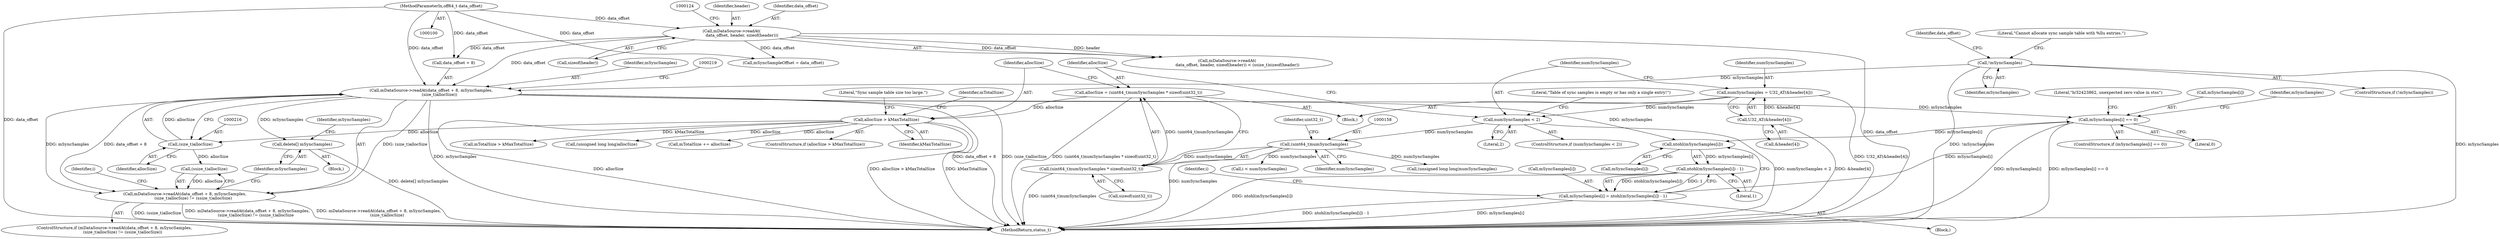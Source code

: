 digraph "0_Android_7fa3f552a6f34ed05c15e64ea30b8eed53f77a41@API" {
"1000210" [label="(Call,mDataSource->readAt(data_offset + 8, mSyncSamples,\n             (size_t)allocSize))"];
"1000118" [label="(Call,mDataSource->readAt(\n                data_offset, header, sizeof(header)))"];
"1000101" [label="(MethodParameterIn,off64_t data_offset)"];
"1000198" [label="(Call,!mSyncSamples)"];
"1000215" [label="(Call,(size_t)allocSize)"];
"1000163" [label="(Call,allocSize > kMaxTotalSize)"];
"1000154" [label="(Call,allocSize = (uint64_t)numSyncSamples * sizeof(uint32_t))"];
"1000156" [label="(Call,(uint64_t)numSyncSamples * sizeof(uint32_t))"];
"1000157" [label="(Call,(uint64_t)numSyncSamples)"];
"1000147" [label="(Call,numSyncSamples < 2)"];
"1000139" [label="(Call,numSyncSamples = U32_AT(&header[4]))"];
"1000141" [label="(Call,U32_AT(&header[4]))"];
"1000209" [label="(Call,mDataSource->readAt(data_offset + 8, mSyncSamples,\n             (size_t)allocSize) != (ssize_t)allocSize)"];
"1000222" [label="(Call,delete[] mSyncSamples)"];
"1000241" [label="(Call,mSyncSamples[i] == 0)"];
"1000255" [label="(Call,ntohl(mSyncSamples[i]))"];
"1000254" [label="(Call,ntohl(mSyncSamples[i]) - 1)"];
"1000250" [label="(Call,mSyncSamples[i] = ntohl(mSyncSamples[i]) - 1)"];
"1000221" [label="(Block,)"];
"1000198" [label="(Call,!mSyncSamples)"];
"1000209" [label="(Call,mDataSource->readAt(data_offset + 8, mSyncSamples,\n             (size_t)allocSize) != (ssize_t)allocSize)"];
"1000172" [label="(Identifier,mTotalSize)"];
"1000163" [label="(Call,allocSize > kMaxTotalSize)"];
"1000199" [label="(Identifier,mSyncSamples)"];
"1000212" [label="(Identifier,data_offset)"];
"1000175" [label="(Call,mTotalSize > kMaxTotalSize)"];
"1000255" [label="(Call,ntohl(mSyncSamples[i]))"];
"1000218" [label="(Call,(ssize_t)allocSize)"];
"1000160" [label="(Call,sizeof(uint32_t))"];
"1000211" [label="(Call,data_offset + 8)"];
"1000146" [label="(ControlStructure,if (numSyncSamples < 2))"];
"1000256" [label="(Call,mSyncSamples[i])"];
"1000234" [label="(Call,i < numSyncSamples)"];
"1000197" [label="(ControlStructure,if (!mSyncSamples))"];
"1000147" [label="(Call,numSyncSamples < 2)"];
"1000142" [label="(Call,&header[4])"];
"1000238" [label="(Identifier,i)"];
"1000156" [label="(Call,(uint64_t)numSyncSamples * sizeof(uint32_t))"];
"1000118" [label="(Call,mDataSource->readAt(\n                data_offset, header, sizeof(header)))"];
"1000222" [label="(Call,delete[] mSyncSamples)"];
"1000181" [label="(Call,(unsigned long long)allocSize)"];
"1000141" [label="(Call,U32_AT(&header[4]))"];
"1000214" [label="(Identifier,mSyncSamples)"];
"1000149" [label="(Literal,2)"];
"1000155" [label="(Identifier,allocSize)"];
"1000171" [label="(Call,mTotalSize += allocSize)"];
"1000162" [label="(ControlStructure,if (allocSize > kMaxTotalSize))"];
"1000240" [label="(ControlStructure,if (mSyncSamples[i] == 0))"];
"1000241" [label="(Call,mSyncSamples[i] == 0)"];
"1000165" [label="(Identifier,kMaxTotalSize)"];
"1000254" [label="(Call,ntohl(mSyncSamples[i]) - 1)"];
"1000251" [label="(Call,mSyncSamples[i])"];
"1000140" [label="(Identifier,numSyncSamples)"];
"1000242" [label="(Call,mSyncSamples[i])"];
"1000259" [label="(Literal,1)"];
"1000208" [label="(ControlStructure,if (mDataSource->readAt(data_offset + 8, mSyncSamples,\n             (size_t)allocSize) != (ssize_t)allocSize))"];
"1000202" [label="(Literal,\"Cannot allocate sync sample table with %llu entries.\")"];
"1000168" [label="(Literal,\"Sync sample table size too large.\")"];
"1000223" [label="(Identifier,mSyncSamples)"];
"1000252" [label="(Identifier,mSyncSamples)"];
"1000250" [label="(Call,mSyncSamples[i] = ntohl(mSyncSamples[i]) - 1)"];
"1000239" [label="(Block,)"];
"1000121" [label="(Call,sizeof(header))"];
"1000152" [label="(Literal,\"Table of sync samples is empty or has only a single entry!\")"];
"1000245" [label="(Literal,0)"];
"1000120" [label="(Identifier,header)"];
"1000159" [label="(Identifier,numSyncSamples)"];
"1000268" [label="(MethodReturn,status_t)"];
"1000103" [label="(Block,)"];
"1000161" [label="(Identifier,uint32_t)"];
"1000217" [label="(Identifier,allocSize)"];
"1000117" [label="(Call,mDataSource->readAt(\n                data_offset, header, sizeof(header)) < (ssize_t)sizeof(header))"];
"1000164" [label="(Identifier,allocSize)"];
"1000260" [label="(Call,mSyncSampleOffset = data_offset)"];
"1000157" [label="(Call,(uint64_t)numSyncSamples)"];
"1000148" [label="(Identifier,numSyncSamples)"];
"1000139" [label="(Call,numSyncSamples = U32_AT(&header[4]))"];
"1000232" [label="(Identifier,i)"];
"1000119" [label="(Identifier,data_offset)"];
"1000248" [label="(Literal,\"b/32423862, unexpected zero value in stss\")"];
"1000101" [label="(MethodParameterIn,off64_t data_offset)"];
"1000203" [label="(Call,(unsigned long long)numSyncSamples)"];
"1000215" [label="(Call,(size_t)allocSize)"];
"1000154" [label="(Call,allocSize = (uint64_t)numSyncSamples * sizeof(uint32_t))"];
"1000225" [label="(Identifier,mSyncSamples)"];
"1000210" [label="(Call,mDataSource->readAt(data_offset + 8, mSyncSamples,\n             (size_t)allocSize))"];
"1000210" -> "1000209"  [label="AST: "];
"1000210" -> "1000215"  [label="CFG: "];
"1000211" -> "1000210"  [label="AST: "];
"1000214" -> "1000210"  [label="AST: "];
"1000215" -> "1000210"  [label="AST: "];
"1000219" -> "1000210"  [label="CFG: "];
"1000210" -> "1000268"  [label="DDG: mSyncSamples"];
"1000210" -> "1000268"  [label="DDG: data_offset + 8"];
"1000210" -> "1000268"  [label="DDG: (size_t)allocSize"];
"1000210" -> "1000209"  [label="DDG: data_offset + 8"];
"1000210" -> "1000209"  [label="DDG: mSyncSamples"];
"1000210" -> "1000209"  [label="DDG: (size_t)allocSize"];
"1000118" -> "1000210"  [label="DDG: data_offset"];
"1000101" -> "1000210"  [label="DDG: data_offset"];
"1000198" -> "1000210"  [label="DDG: mSyncSamples"];
"1000215" -> "1000210"  [label="DDG: allocSize"];
"1000210" -> "1000222"  [label="DDG: mSyncSamples"];
"1000210" -> "1000241"  [label="DDG: mSyncSamples"];
"1000210" -> "1000255"  [label="DDG: mSyncSamples"];
"1000118" -> "1000117"  [label="AST: "];
"1000118" -> "1000121"  [label="CFG: "];
"1000119" -> "1000118"  [label="AST: "];
"1000120" -> "1000118"  [label="AST: "];
"1000121" -> "1000118"  [label="AST: "];
"1000124" -> "1000118"  [label="CFG: "];
"1000118" -> "1000268"  [label="DDG: data_offset"];
"1000118" -> "1000117"  [label="DDG: data_offset"];
"1000118" -> "1000117"  [label="DDG: header"];
"1000101" -> "1000118"  [label="DDG: data_offset"];
"1000118" -> "1000211"  [label="DDG: data_offset"];
"1000118" -> "1000260"  [label="DDG: data_offset"];
"1000101" -> "1000100"  [label="AST: "];
"1000101" -> "1000268"  [label="DDG: data_offset"];
"1000101" -> "1000211"  [label="DDG: data_offset"];
"1000101" -> "1000260"  [label="DDG: data_offset"];
"1000198" -> "1000197"  [label="AST: "];
"1000198" -> "1000199"  [label="CFG: "];
"1000199" -> "1000198"  [label="AST: "];
"1000202" -> "1000198"  [label="CFG: "];
"1000212" -> "1000198"  [label="CFG: "];
"1000198" -> "1000268"  [label="DDG: mSyncSamples"];
"1000198" -> "1000268"  [label="DDG: !mSyncSamples"];
"1000215" -> "1000217"  [label="CFG: "];
"1000216" -> "1000215"  [label="AST: "];
"1000217" -> "1000215"  [label="AST: "];
"1000163" -> "1000215"  [label="DDG: allocSize"];
"1000215" -> "1000218"  [label="DDG: allocSize"];
"1000163" -> "1000162"  [label="AST: "];
"1000163" -> "1000165"  [label="CFG: "];
"1000164" -> "1000163"  [label="AST: "];
"1000165" -> "1000163"  [label="AST: "];
"1000168" -> "1000163"  [label="CFG: "];
"1000172" -> "1000163"  [label="CFG: "];
"1000163" -> "1000268"  [label="DDG: allocSize"];
"1000163" -> "1000268"  [label="DDG: allocSize > kMaxTotalSize"];
"1000163" -> "1000268"  [label="DDG: kMaxTotalSize"];
"1000154" -> "1000163"  [label="DDG: allocSize"];
"1000163" -> "1000171"  [label="DDG: allocSize"];
"1000163" -> "1000175"  [label="DDG: kMaxTotalSize"];
"1000163" -> "1000181"  [label="DDG: allocSize"];
"1000154" -> "1000103"  [label="AST: "];
"1000154" -> "1000156"  [label="CFG: "];
"1000155" -> "1000154"  [label="AST: "];
"1000156" -> "1000154"  [label="AST: "];
"1000164" -> "1000154"  [label="CFG: "];
"1000154" -> "1000268"  [label="DDG: (uint64_t)numSyncSamples * sizeof(uint32_t)"];
"1000156" -> "1000154"  [label="DDG: (uint64_t)numSyncSamples"];
"1000156" -> "1000160"  [label="CFG: "];
"1000157" -> "1000156"  [label="AST: "];
"1000160" -> "1000156"  [label="AST: "];
"1000156" -> "1000268"  [label="DDG: (uint64_t)numSyncSamples"];
"1000157" -> "1000156"  [label="DDG: numSyncSamples"];
"1000157" -> "1000159"  [label="CFG: "];
"1000158" -> "1000157"  [label="AST: "];
"1000159" -> "1000157"  [label="AST: "];
"1000161" -> "1000157"  [label="CFG: "];
"1000157" -> "1000268"  [label="DDG: numSyncSamples"];
"1000147" -> "1000157"  [label="DDG: numSyncSamples"];
"1000157" -> "1000203"  [label="DDG: numSyncSamples"];
"1000157" -> "1000234"  [label="DDG: numSyncSamples"];
"1000147" -> "1000146"  [label="AST: "];
"1000147" -> "1000149"  [label="CFG: "];
"1000148" -> "1000147"  [label="AST: "];
"1000149" -> "1000147"  [label="AST: "];
"1000152" -> "1000147"  [label="CFG: "];
"1000155" -> "1000147"  [label="CFG: "];
"1000147" -> "1000268"  [label="DDG: numSyncSamples < 2"];
"1000139" -> "1000147"  [label="DDG: numSyncSamples"];
"1000139" -> "1000103"  [label="AST: "];
"1000139" -> "1000141"  [label="CFG: "];
"1000140" -> "1000139"  [label="AST: "];
"1000141" -> "1000139"  [label="AST: "];
"1000148" -> "1000139"  [label="CFG: "];
"1000139" -> "1000268"  [label="DDG: U32_AT(&header[4])"];
"1000141" -> "1000139"  [label="DDG: &header[4]"];
"1000141" -> "1000142"  [label="CFG: "];
"1000142" -> "1000141"  [label="AST: "];
"1000141" -> "1000268"  [label="DDG: &header[4]"];
"1000209" -> "1000208"  [label="AST: "];
"1000209" -> "1000218"  [label="CFG: "];
"1000218" -> "1000209"  [label="AST: "];
"1000223" -> "1000209"  [label="CFG: "];
"1000232" -> "1000209"  [label="CFG: "];
"1000209" -> "1000268"  [label="DDG: mDataSource->readAt(data_offset + 8, mSyncSamples,\n             (size_t)allocSize) != (ssize_t)allocSize"];
"1000209" -> "1000268"  [label="DDG: mDataSource->readAt(data_offset + 8, mSyncSamples,\n             (size_t)allocSize)"];
"1000209" -> "1000268"  [label="DDG: (ssize_t)allocSize"];
"1000218" -> "1000209"  [label="DDG: allocSize"];
"1000222" -> "1000221"  [label="AST: "];
"1000222" -> "1000223"  [label="CFG: "];
"1000223" -> "1000222"  [label="AST: "];
"1000225" -> "1000222"  [label="CFG: "];
"1000222" -> "1000268"  [label="DDG: delete[] mSyncSamples"];
"1000241" -> "1000240"  [label="AST: "];
"1000241" -> "1000245"  [label="CFG: "];
"1000242" -> "1000241"  [label="AST: "];
"1000245" -> "1000241"  [label="AST: "];
"1000248" -> "1000241"  [label="CFG: "];
"1000252" -> "1000241"  [label="CFG: "];
"1000241" -> "1000268"  [label="DDG: mSyncSamples[i]"];
"1000241" -> "1000268"  [label="DDG: mSyncSamples[i] == 0"];
"1000250" -> "1000241"  [label="DDG: mSyncSamples[i]"];
"1000241" -> "1000255"  [label="DDG: mSyncSamples[i]"];
"1000255" -> "1000254"  [label="AST: "];
"1000255" -> "1000256"  [label="CFG: "];
"1000256" -> "1000255"  [label="AST: "];
"1000259" -> "1000255"  [label="CFG: "];
"1000255" -> "1000254"  [label="DDG: mSyncSamples[i]"];
"1000254" -> "1000250"  [label="AST: "];
"1000254" -> "1000259"  [label="CFG: "];
"1000259" -> "1000254"  [label="AST: "];
"1000250" -> "1000254"  [label="CFG: "];
"1000254" -> "1000268"  [label="DDG: ntohl(mSyncSamples[i])"];
"1000254" -> "1000250"  [label="DDG: ntohl(mSyncSamples[i])"];
"1000254" -> "1000250"  [label="DDG: 1"];
"1000250" -> "1000239"  [label="AST: "];
"1000251" -> "1000250"  [label="AST: "];
"1000238" -> "1000250"  [label="CFG: "];
"1000250" -> "1000268"  [label="DDG: mSyncSamples[i]"];
"1000250" -> "1000268"  [label="DDG: ntohl(mSyncSamples[i]) - 1"];
}
